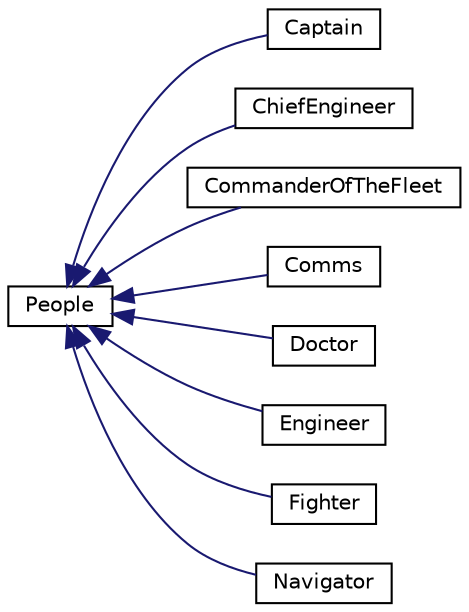 digraph "Graphical Class Hierarchy"
{
  edge [fontname="Helvetica",fontsize="10",labelfontname="Helvetica",labelfontsize="10"];
  node [fontname="Helvetica",fontsize="10",shape=record];
  rankdir="LR";
  Node0 [label="People",height=0.2,width=0.4,color="black", fillcolor="white", style="filled",URL="$classPeople.html",tooltip="People class. "];
  Node0 -> Node1 [dir="back",color="midnightblue",fontsize="10",style="solid",fontname="Helvetica"];
  Node1 [label="Captain",height=0.2,width=0.4,color="black", fillcolor="white", style="filled",URL="$classCaptain.html",tooltip="Captain class. "];
  Node0 -> Node2 [dir="back",color="midnightblue",fontsize="10",style="solid",fontname="Helvetica"];
  Node2 [label="ChiefEngineer",height=0.2,width=0.4,color="black", fillcolor="white", style="filled",URL="$classChiefEngineer.html",tooltip="Chief Engineer class. "];
  Node0 -> Node3 [dir="back",color="midnightblue",fontsize="10",style="solid",fontname="Helvetica"];
  Node3 [label="CommanderOfTheFleet",height=0.2,width=0.4,color="black", fillcolor="white", style="filled",URL="$classCommanderOfTheFleet.html",tooltip="Commander of the fleet class. A singleton. "];
  Node0 -> Node4 [dir="back",color="midnightblue",fontsize="10",style="solid",fontname="Helvetica"];
  Node4 [label="Comms",height=0.2,width=0.4,color="black", fillcolor="white", style="filled",URL="$classComms.html",tooltip="Comms class. "];
  Node0 -> Node5 [dir="back",color="midnightblue",fontsize="10",style="solid",fontname="Helvetica"];
  Node5 [label="Doctor",height=0.2,width=0.4,color="black", fillcolor="white", style="filled",URL="$classDoctor.html",tooltip="Doctor class. "];
  Node0 -> Node6 [dir="back",color="midnightblue",fontsize="10",style="solid",fontname="Helvetica"];
  Node6 [label="Engineer",height=0.2,width=0.4,color="black", fillcolor="white", style="filled",URL="$classEngineer.html",tooltip="Engineer class. "];
  Node0 -> Node7 [dir="back",color="midnightblue",fontsize="10",style="solid",fontname="Helvetica"];
  Node7 [label="Fighter",height=0.2,width=0.4,color="black", fillcolor="white", style="filled",URL="$classFighter.html",tooltip="Fighter class. "];
  Node0 -> Node8 [dir="back",color="midnightblue",fontsize="10",style="solid",fontname="Helvetica"];
  Node8 [label="Navigator",height=0.2,width=0.4,color="black", fillcolor="white", style="filled",URL="$classNavigator.html",tooltip="Navigator class. "];
}
